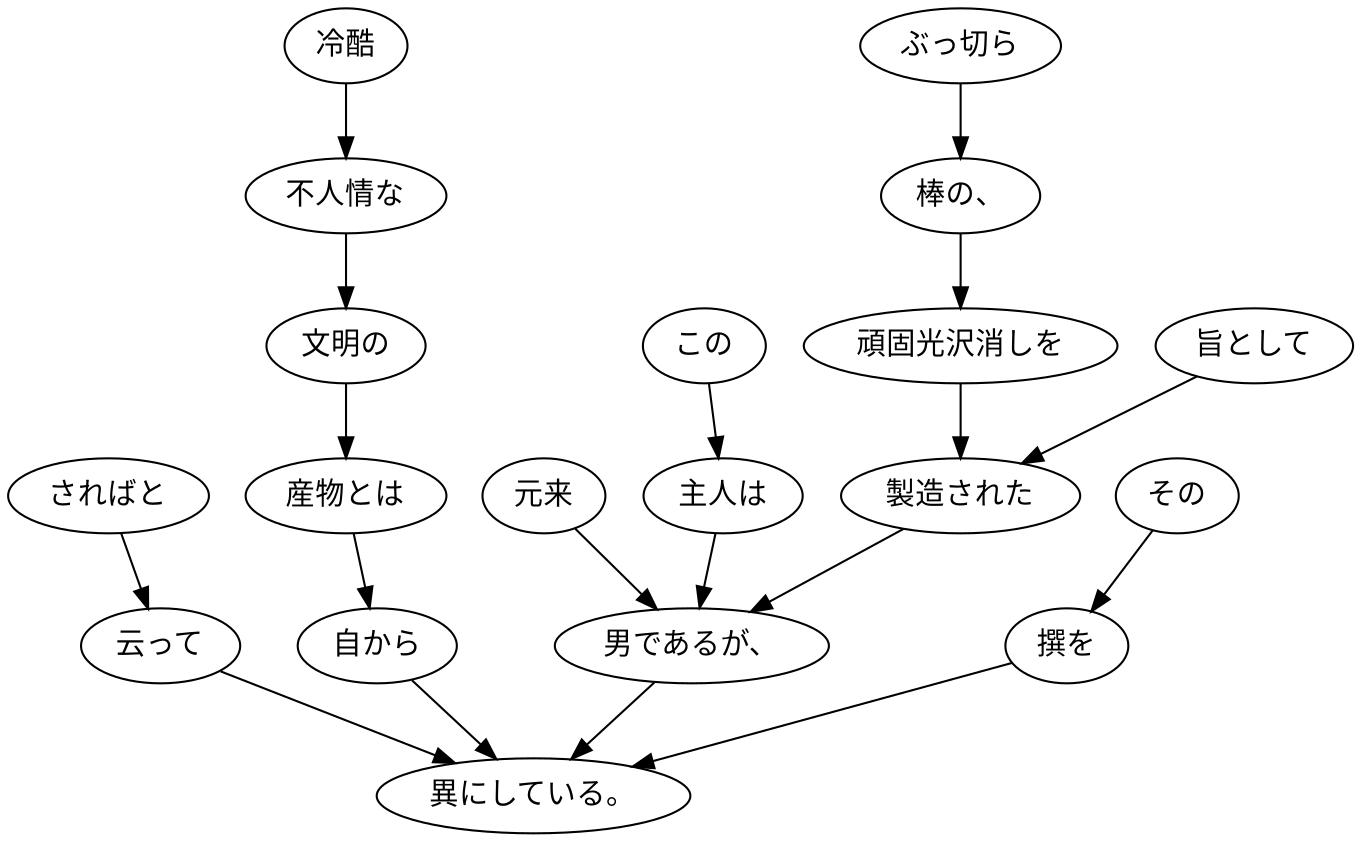 digraph graph2392 {
	node0 [label="元来"];
	node1 [label="この"];
	node2 [label="主人は"];
	node3 [label="ぶっ切ら"];
	node4 [label="棒の、"];
	node5 [label="頑固光沢消しを"];
	node6 [label="旨として"];
	node7 [label="製造された"];
	node8 [label="男であるが、"];
	node9 [label="さればと"];
	node10 [label="云って"];
	node11 [label="冷酷"];
	node12 [label="不人情な"];
	node13 [label="文明の"];
	node14 [label="産物とは"];
	node15 [label="自から"];
	node16 [label="その"];
	node17 [label="撰を"];
	node18 [label="異にしている。"];
	node0 -> node8;
	node1 -> node2;
	node2 -> node8;
	node3 -> node4;
	node4 -> node5;
	node5 -> node7;
	node6 -> node7;
	node7 -> node8;
	node8 -> node18;
	node9 -> node10;
	node10 -> node18;
	node11 -> node12;
	node12 -> node13;
	node13 -> node14;
	node14 -> node15;
	node15 -> node18;
	node16 -> node17;
	node17 -> node18;
}
